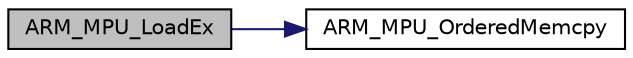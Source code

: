 digraph "ARM_MPU_LoadEx"
{
 // LATEX_PDF_SIZE
  edge [fontname="Helvetica",fontsize="10",labelfontname="Helvetica",labelfontsize="10"];
  node [fontname="Helvetica",fontsize="10",shape=record];
  rankdir="LR";
  Node1 [label="ARM_MPU_LoadEx",height=0.2,width=0.4,color="black", fillcolor="grey75", style="filled", fontcolor="black",tooltip="Load the given number of MPU regions from a table to the given MPU."];
  Node1 -> Node2 [color="midnightblue",fontsize="10",style="solid",fontname="Helvetica"];
  Node2 [label="ARM_MPU_OrderedMemcpy",height=0.2,width=0.4,color="black", fillcolor="white", style="filled",URL="$mpu__armv8_8h.html#ac1a949403bf84eecaf407003fb553ae7",tooltip="Memcopy with strictly ordered memory access, e.g."];
}
